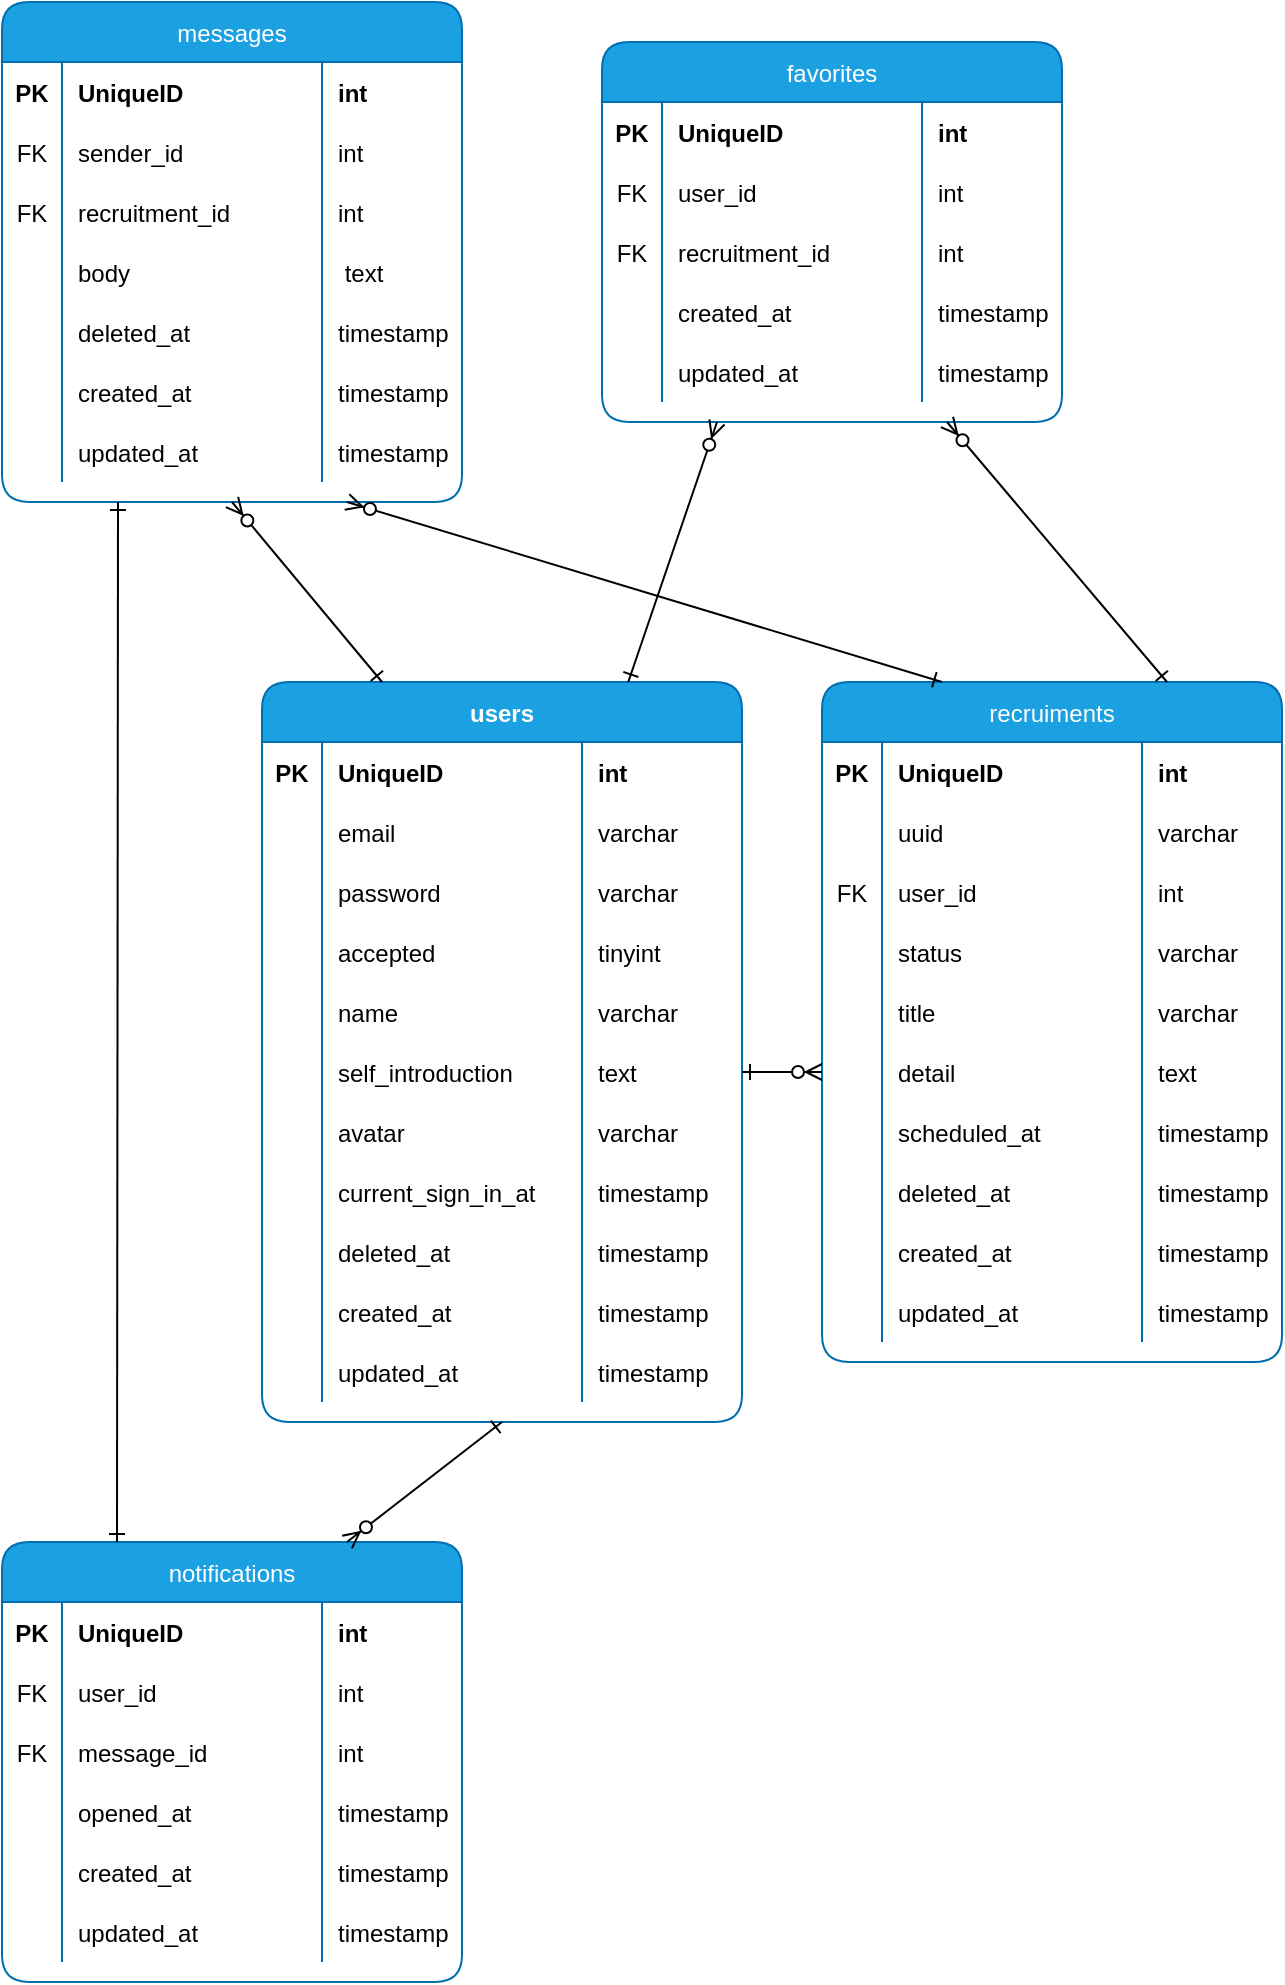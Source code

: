 <mxfile>
    <diagram id="ES_qVvrZRhHW4T7ef91u" name="ページ1">
        <mxGraphModel dx="923" dy="871" grid="1" gridSize="10" guides="1" tooltips="1" connect="1" arrows="1" fold="1" page="1" pageScale="1" pageWidth="827" pageHeight="1169" background="none" math="0" shadow="0">
            <root>
                <mxCell id="0"/>
                <mxCell id="1" parent="0"/>
                <mxCell id="64" value="users" style="shape=table;startSize=30;container=1;collapsible=1;childLayout=tableLayout;fixedRows=1;rowLines=0;fontStyle=1;align=center;resizeLast=1;shadow=0;fillColor=#1ba1e2;strokeColor=#006EAF;fontColor=#ffffff;swimlaneFillColor=none;rounded=1;" parent="1" vertex="1">
                    <mxGeometry x="190" y="370" width="240" height="370" as="geometry"/>
                </mxCell>
                <mxCell id="65" value="" style="shape=partialRectangle;collapsible=0;dropTarget=0;pointerEvents=0;fillColor=none;top=0;left=0;bottom=0;right=0;points=[[0,0.5],[1,0.5]];portConstraint=eastwest;rounded=1;" parent="64" vertex="1">
                    <mxGeometry y="30" width="240" height="30" as="geometry"/>
                </mxCell>
                <mxCell id="66" value="PK" style="shape=partialRectangle;connectable=0;fillColor=none;top=0;left=0;bottom=0;right=0;fontStyle=1;overflow=hidden;rotatable=1;cloneable=1;deletable=1;pointerEvents=1;rounded=1;" parent="65" vertex="1">
                    <mxGeometry width="30" height="30" as="geometry"/>
                </mxCell>
                <mxCell id="67" value="UniqueID" style="shape=partialRectangle;connectable=0;fillColor=none;top=0;left=0;bottom=0;right=0;align=left;spacingLeft=6;fontStyle=1;overflow=hidden;allowArrows=1;rotatable=1;cloneable=1;deletable=1;pointerEvents=1;rounded=1;" parent="65" vertex="1">
                    <mxGeometry x="30" width="130" height="30" as="geometry"/>
                </mxCell>
                <mxCell id="83" value="int" style="shape=partialRectangle;connectable=0;fillColor=none;top=0;left=0;bottom=0;right=0;align=left;spacingLeft=6;fontStyle=1;overflow=hidden;allowArrows=1;rotatable=1;cloneable=1;deletable=1;pointerEvents=1;rounded=1;" vertex="1" parent="65">
                    <mxGeometry x="160" width="80" height="30" as="geometry"/>
                </mxCell>
                <mxCell id="68" value="" style="shape=partialRectangle;collapsible=0;dropTarget=0;pointerEvents=0;fillColor=none;top=0;left=0;bottom=0;right=0;points=[[0,0.5],[1,0.5]];portConstraint=eastwest;rounded=1;" parent="64" vertex="1">
                    <mxGeometry y="60" width="240" height="30" as="geometry"/>
                </mxCell>
                <mxCell id="69" value="" style="shape=partialRectangle;connectable=0;fillColor=none;top=0;left=0;bottom=0;right=0;editable=1;overflow=hidden;rounded=1;" parent="68" vertex="1">
                    <mxGeometry width="30" height="30" as="geometry"/>
                </mxCell>
                <mxCell id="70" value="email" style="shape=partialRectangle;connectable=0;fillColor=none;top=0;left=0;bottom=0;right=0;align=left;spacingLeft=6;overflow=hidden;rounded=1;" parent="68" vertex="1">
                    <mxGeometry x="30" width="130" height="30" as="geometry"/>
                </mxCell>
                <mxCell id="84" value="varchar" style="shape=partialRectangle;connectable=0;fillColor=none;top=0;left=0;bottom=0;right=0;align=left;spacingLeft=6;overflow=hidden;rounded=1;" vertex="1" parent="68">
                    <mxGeometry x="160" width="80" height="30" as="geometry"/>
                </mxCell>
                <mxCell id="80" value="" style="shape=partialRectangle;collapsible=0;dropTarget=0;pointerEvents=0;fillColor=none;top=0;left=0;bottom=0;right=0;points=[[0,0.5],[1,0.5]];portConstraint=eastwest;rounded=1;" parent="64" vertex="1">
                    <mxGeometry y="90" width="240" height="30" as="geometry"/>
                </mxCell>
                <mxCell id="81" value="" style="shape=partialRectangle;connectable=0;fillColor=none;top=0;left=0;bottom=0;right=0;editable=1;overflow=hidden;rounded=1;" parent="80" vertex="1">
                    <mxGeometry width="30" height="30" as="geometry"/>
                </mxCell>
                <mxCell id="82" value="password" style="shape=partialRectangle;connectable=0;fillColor=none;top=0;left=0;bottom=0;right=0;align=left;spacingLeft=6;overflow=hidden;rounded=1;" parent="80" vertex="1">
                    <mxGeometry x="30" width="130" height="30" as="geometry"/>
                </mxCell>
                <mxCell id="85" value="varchar" style="shape=partialRectangle;connectable=0;fillColor=none;top=0;left=0;bottom=0;right=0;align=left;spacingLeft=6;overflow=hidden;rounded=1;" vertex="1" parent="80">
                    <mxGeometry x="160" width="80" height="30" as="geometry"/>
                </mxCell>
                <mxCell id="109" style="shape=partialRectangle;collapsible=0;dropTarget=0;pointerEvents=0;fillColor=none;top=0;left=0;bottom=0;right=0;points=[[0,0.5],[1,0.5]];portConstraint=eastwest;rounded=1;" vertex="1" parent="64">
                    <mxGeometry y="120" width="240" height="30" as="geometry"/>
                </mxCell>
                <mxCell id="110" style="shape=partialRectangle;connectable=0;fillColor=none;top=0;left=0;bottom=0;right=0;editable=1;overflow=hidden;rounded=1;" vertex="1" parent="109">
                    <mxGeometry width="30" height="30" as="geometry"/>
                </mxCell>
                <mxCell id="111" value="accepted" style="shape=partialRectangle;connectable=0;fillColor=none;top=0;left=0;bottom=0;right=0;align=left;spacingLeft=6;overflow=hidden;rounded=1;" vertex="1" parent="109">
                    <mxGeometry x="30" width="130" height="30" as="geometry"/>
                </mxCell>
                <mxCell id="112" value="tinyint" style="shape=partialRectangle;connectable=0;fillColor=none;top=0;left=0;bottom=0;right=0;align=left;spacingLeft=6;overflow=hidden;rounded=1;" vertex="1" parent="109">
                    <mxGeometry x="160" width="80" height="30" as="geometry"/>
                </mxCell>
                <mxCell id="71" value="" style="shape=partialRectangle;collapsible=0;dropTarget=0;pointerEvents=0;fillColor=none;top=0;left=0;bottom=0;right=0;points=[[0,0.5],[1,0.5]];portConstraint=eastwest;rounded=1;" parent="64" vertex="1">
                    <mxGeometry y="150" width="240" height="30" as="geometry"/>
                </mxCell>
                <mxCell id="72" value="" style="shape=partialRectangle;connectable=0;fillColor=none;top=0;left=0;bottom=0;right=0;editable=1;overflow=hidden;rounded=1;" parent="71" vertex="1">
                    <mxGeometry width="30" height="30" as="geometry"/>
                </mxCell>
                <mxCell id="73" value="name" style="shape=partialRectangle;connectable=0;fillColor=none;top=0;left=0;bottom=0;right=0;align=left;spacingLeft=6;overflow=hidden;rounded=1;" parent="71" vertex="1">
                    <mxGeometry x="30" width="130" height="30" as="geometry"/>
                </mxCell>
                <mxCell id="86" value="varchar" style="shape=partialRectangle;connectable=0;fillColor=none;top=0;left=0;bottom=0;right=0;align=left;spacingLeft=6;overflow=hidden;rounded=1;" vertex="1" parent="71">
                    <mxGeometry x="160" width="80" height="30" as="geometry"/>
                </mxCell>
                <mxCell id="74" value="" style="shape=partialRectangle;collapsible=0;dropTarget=0;pointerEvents=0;fillColor=none;top=0;left=0;bottom=0;right=0;points=[[0,0.5],[1,0.5]];portConstraint=eastwest;rounded=1;" parent="64" vertex="1">
                    <mxGeometry y="180" width="240" height="30" as="geometry"/>
                </mxCell>
                <mxCell id="75" value="" style="shape=partialRectangle;connectable=0;fillColor=none;top=0;left=0;bottom=0;right=0;editable=1;overflow=hidden;rounded=1;" parent="74" vertex="1">
                    <mxGeometry width="30" height="30" as="geometry"/>
                </mxCell>
                <mxCell id="76" value="self_introduction" style="shape=partialRectangle;connectable=0;fillColor=none;top=0;left=0;bottom=0;right=0;align=left;spacingLeft=6;overflow=hidden;rounded=1;" parent="74" vertex="1">
                    <mxGeometry x="30" width="130" height="30" as="geometry"/>
                </mxCell>
                <mxCell id="87" value="text" style="shape=partialRectangle;connectable=0;fillColor=none;top=0;left=0;bottom=0;right=0;align=left;spacingLeft=6;overflow=hidden;rounded=1;" vertex="1" parent="74">
                    <mxGeometry x="160" width="80" height="30" as="geometry"/>
                </mxCell>
                <mxCell id="113" style="shape=partialRectangle;collapsible=0;dropTarget=0;pointerEvents=0;fillColor=none;top=0;left=0;bottom=0;right=0;points=[[0,0.5],[1,0.5]];portConstraint=eastwest;rounded=1;" vertex="1" parent="64">
                    <mxGeometry y="210" width="240" height="30" as="geometry"/>
                </mxCell>
                <mxCell id="114" style="shape=partialRectangle;connectable=0;fillColor=none;top=0;left=0;bottom=0;right=0;editable=1;overflow=hidden;rounded=1;" vertex="1" parent="113">
                    <mxGeometry width="30" height="30" as="geometry"/>
                </mxCell>
                <mxCell id="115" value="avatar" style="shape=partialRectangle;connectable=0;fillColor=none;top=0;left=0;bottom=0;right=0;align=left;spacingLeft=6;overflow=hidden;rounded=1;" vertex="1" parent="113">
                    <mxGeometry x="30" width="130" height="30" as="geometry"/>
                </mxCell>
                <mxCell id="116" value="varchar" style="shape=partialRectangle;connectable=0;fillColor=none;top=0;left=0;bottom=0;right=0;align=left;spacingLeft=6;overflow=hidden;rounded=1;" vertex="1" parent="113">
                    <mxGeometry x="160" width="80" height="30" as="geometry"/>
                </mxCell>
                <mxCell id="129" style="shape=partialRectangle;collapsible=0;dropTarget=0;pointerEvents=0;fillColor=none;top=0;left=0;bottom=0;right=0;points=[[0,0.5],[1,0.5]];portConstraint=eastwest;rounded=1;" vertex="1" parent="64">
                    <mxGeometry y="240" width="240" height="30" as="geometry"/>
                </mxCell>
                <mxCell id="130" style="shape=partialRectangle;connectable=0;fillColor=none;top=0;left=0;bottom=0;right=0;editable=1;overflow=hidden;rounded=1;" vertex="1" parent="129">
                    <mxGeometry width="30" height="30" as="geometry"/>
                </mxCell>
                <mxCell id="131" value="current_sign_in_at" style="shape=partialRectangle;connectable=0;fillColor=none;top=0;left=0;bottom=0;right=0;align=left;spacingLeft=6;overflow=hidden;rounded=1;" vertex="1" parent="129">
                    <mxGeometry x="30" width="130" height="30" as="geometry"/>
                </mxCell>
                <mxCell id="132" value="timestamp" style="shape=partialRectangle;connectable=0;fillColor=none;top=0;left=0;bottom=0;right=0;align=left;spacingLeft=6;overflow=hidden;rounded=1;" vertex="1" parent="129">
                    <mxGeometry x="160" width="80" height="30" as="geometry"/>
                </mxCell>
                <mxCell id="117" style="shape=partialRectangle;collapsible=0;dropTarget=0;pointerEvents=0;fillColor=none;top=0;left=0;bottom=0;right=0;points=[[0,0.5],[1,0.5]];portConstraint=eastwest;rounded=1;" vertex="1" parent="64">
                    <mxGeometry y="270" width="240" height="30" as="geometry"/>
                </mxCell>
                <mxCell id="118" style="shape=partialRectangle;connectable=0;fillColor=none;top=0;left=0;bottom=0;right=0;editable=1;overflow=hidden;rounded=1;" vertex="1" parent="117">
                    <mxGeometry width="30" height="30" as="geometry"/>
                </mxCell>
                <mxCell id="119" value="deleted_at" style="shape=partialRectangle;connectable=0;fillColor=none;top=0;left=0;bottom=0;right=0;align=left;spacingLeft=6;overflow=hidden;rounded=1;" vertex="1" parent="117">
                    <mxGeometry x="30" width="130" height="30" as="geometry"/>
                </mxCell>
                <mxCell id="120" value="timestamp " style="shape=partialRectangle;connectable=0;fillColor=none;top=0;left=0;bottom=0;right=0;align=left;spacingLeft=6;overflow=hidden;rounded=1;" vertex="1" parent="117">
                    <mxGeometry x="160" width="80" height="30" as="geometry"/>
                </mxCell>
                <mxCell id="121" style="shape=partialRectangle;collapsible=0;dropTarget=0;pointerEvents=0;fillColor=none;top=0;left=0;bottom=0;right=0;points=[[0,0.5],[1,0.5]];portConstraint=eastwest;rounded=1;" vertex="1" parent="64">
                    <mxGeometry y="300" width="240" height="30" as="geometry"/>
                </mxCell>
                <mxCell id="122" style="shape=partialRectangle;connectable=0;fillColor=none;top=0;left=0;bottom=0;right=0;editable=1;overflow=hidden;rounded=1;" vertex="1" parent="121">
                    <mxGeometry width="30" height="30" as="geometry"/>
                </mxCell>
                <mxCell id="123" value="created_at" style="shape=partialRectangle;connectable=0;fillColor=none;top=0;left=0;bottom=0;right=0;align=left;spacingLeft=6;overflow=hidden;rounded=1;" vertex="1" parent="121">
                    <mxGeometry x="30" width="130" height="30" as="geometry"/>
                </mxCell>
                <mxCell id="124" value="timestamp" style="shape=partialRectangle;connectable=0;fillColor=none;top=0;left=0;bottom=0;right=0;align=left;spacingLeft=6;overflow=hidden;rounded=1;" vertex="1" parent="121">
                    <mxGeometry x="160" width="80" height="30" as="geometry"/>
                </mxCell>
                <mxCell id="125" style="shape=partialRectangle;collapsible=0;dropTarget=0;pointerEvents=0;fillColor=none;top=0;left=0;bottom=0;right=0;points=[[0,0.5],[1,0.5]];portConstraint=eastwest;rounded=1;" vertex="1" parent="64">
                    <mxGeometry y="330" width="240" height="30" as="geometry"/>
                </mxCell>
                <mxCell id="126" style="shape=partialRectangle;connectable=0;fillColor=none;top=0;left=0;bottom=0;right=0;editable=1;overflow=hidden;rounded=1;" vertex="1" parent="125">
                    <mxGeometry width="30" height="30" as="geometry"/>
                </mxCell>
                <mxCell id="127" value="updated_at" style="shape=partialRectangle;connectable=0;fillColor=none;top=0;left=0;bottom=0;right=0;align=left;spacingLeft=6;overflow=hidden;rounded=1;" vertex="1" parent="125">
                    <mxGeometry x="30" width="130" height="30" as="geometry"/>
                </mxCell>
                <mxCell id="128" value="timestamp" style="shape=partialRectangle;connectable=0;fillColor=none;top=0;left=0;bottom=0;right=0;align=left;spacingLeft=6;overflow=hidden;rounded=1;" vertex="1" parent="125">
                    <mxGeometry x="160" width="80" height="30" as="geometry"/>
                </mxCell>
                <mxCell id="88" value="recruiments" style="shape=table;startSize=30;container=1;collapsible=1;childLayout=tableLayout;fixedRows=1;rowLines=0;fontStyle=0;align=center;resizeLast=1;shadow=0;fillColor=#1ba1e2;strokeColor=#006EAF;fontColor=#ffffff;swimlaneFillColor=none;rounded=1;" vertex="1" parent="1">
                    <mxGeometry x="470" y="370" width="230" height="340" as="geometry"/>
                </mxCell>
                <mxCell id="89" value="" style="shape=partialRectangle;collapsible=0;dropTarget=0;pointerEvents=0;fillColor=none;top=0;left=0;bottom=0;right=0;points=[[0,0.5],[1,0.5]];portConstraint=eastwest;rounded=1;" vertex="1" parent="88">
                    <mxGeometry y="30" width="230" height="30" as="geometry"/>
                </mxCell>
                <mxCell id="90" value="PK" style="shape=partialRectangle;connectable=0;fillColor=none;top=0;left=0;bottom=0;right=0;fontStyle=1;overflow=hidden;rotatable=1;cloneable=1;deletable=1;pointerEvents=1;rounded=1;" vertex="1" parent="89">
                    <mxGeometry width="30" height="30" as="geometry"/>
                </mxCell>
                <mxCell id="91" value="UniqueID" style="shape=partialRectangle;connectable=0;fillColor=none;top=0;left=0;bottom=0;right=0;align=left;spacingLeft=6;fontStyle=1;overflow=hidden;allowArrows=1;rotatable=1;cloneable=1;deletable=1;pointerEvents=1;rounded=1;" vertex="1" parent="89">
                    <mxGeometry x="30" width="130" height="30" as="geometry"/>
                </mxCell>
                <mxCell id="92" value="int" style="shape=partialRectangle;connectable=0;fillColor=none;top=0;left=0;bottom=0;right=0;align=left;spacingLeft=6;fontStyle=1;overflow=hidden;allowArrows=1;rotatable=1;cloneable=1;deletable=1;pointerEvents=1;rounded=1;" vertex="1" parent="89">
                    <mxGeometry x="160" width="70" height="30" as="geometry"/>
                </mxCell>
                <mxCell id="133" style="shape=partialRectangle;collapsible=0;dropTarget=0;pointerEvents=0;fillColor=none;top=0;left=0;bottom=0;right=0;points=[[0,0.5],[1,0.5]];portConstraint=eastwest;rounded=1;" vertex="1" parent="88">
                    <mxGeometry y="60" width="230" height="30" as="geometry"/>
                </mxCell>
                <mxCell id="134" style="shape=partialRectangle;connectable=0;fillColor=none;top=0;left=0;bottom=0;right=0;editable=1;overflow=hidden;rounded=1;" vertex="1" parent="133">
                    <mxGeometry width="30" height="30" as="geometry"/>
                </mxCell>
                <mxCell id="135" value="uuid" style="shape=partialRectangle;connectable=0;fillColor=none;top=0;left=0;bottom=0;right=0;align=left;spacingLeft=6;overflow=hidden;rounded=1;" vertex="1" parent="133">
                    <mxGeometry x="30" width="130" height="30" as="geometry"/>
                </mxCell>
                <mxCell id="136" value="varchar" style="shape=partialRectangle;connectable=0;fillColor=none;top=0;left=0;bottom=0;right=0;align=left;spacingLeft=6;overflow=hidden;rounded=1;" vertex="1" parent="133">
                    <mxGeometry x="160" width="70" height="30" as="geometry"/>
                </mxCell>
                <mxCell id="145" style="shape=partialRectangle;collapsible=0;dropTarget=0;pointerEvents=0;fillColor=none;top=0;left=0;bottom=0;right=0;points=[[0,0.5],[1,0.5]];portConstraint=eastwest;rounded=1;" vertex="1" parent="88">
                    <mxGeometry y="90" width="230" height="30" as="geometry"/>
                </mxCell>
                <mxCell id="146" value="FK" style="shape=partialRectangle;connectable=0;fillColor=none;top=0;left=0;bottom=0;right=0;editable=1;overflow=hidden;rounded=1;" vertex="1" parent="145">
                    <mxGeometry width="30" height="30" as="geometry"/>
                </mxCell>
                <mxCell id="147" value="user_id" style="shape=partialRectangle;connectable=0;fillColor=none;top=0;left=0;bottom=0;right=0;align=left;spacingLeft=6;overflow=hidden;rounded=1;" vertex="1" parent="145">
                    <mxGeometry x="30" width="130" height="30" as="geometry"/>
                </mxCell>
                <mxCell id="148" value="int" style="shape=partialRectangle;connectable=0;fillColor=none;top=0;left=0;bottom=0;right=0;align=left;spacingLeft=6;overflow=hidden;rounded=1;" vertex="1" parent="145">
                    <mxGeometry x="160" width="70" height="30" as="geometry"/>
                </mxCell>
                <mxCell id="150" style="shape=partialRectangle;collapsible=0;dropTarget=0;pointerEvents=0;fillColor=none;top=0;left=0;bottom=0;right=0;points=[[0,0.5],[1,0.5]];portConstraint=eastwest;rounded=1;" vertex="1" parent="88">
                    <mxGeometry y="120" width="230" height="30" as="geometry"/>
                </mxCell>
                <mxCell id="151" style="shape=partialRectangle;connectable=0;fillColor=none;top=0;left=0;bottom=0;right=0;editable=1;overflow=hidden;rounded=1;" vertex="1" parent="150">
                    <mxGeometry width="30" height="30" as="geometry"/>
                </mxCell>
                <mxCell id="152" value="status" style="shape=partialRectangle;connectable=0;fillColor=none;top=0;left=0;bottom=0;right=0;align=left;spacingLeft=6;overflow=hidden;rounded=1;" vertex="1" parent="150">
                    <mxGeometry x="30" width="130" height="30" as="geometry"/>
                </mxCell>
                <mxCell id="153" value="varchar" style="shape=partialRectangle;connectable=0;fillColor=none;top=0;left=0;bottom=0;right=0;align=left;spacingLeft=6;overflow=hidden;rounded=1;" vertex="1" parent="150">
                    <mxGeometry x="160" width="70" height="30" as="geometry"/>
                </mxCell>
                <mxCell id="137" style="shape=partialRectangle;collapsible=0;dropTarget=0;pointerEvents=0;fillColor=none;top=0;left=0;bottom=0;right=0;points=[[0,0.5],[1,0.5]];portConstraint=eastwest;rounded=1;" vertex="1" parent="88">
                    <mxGeometry y="150" width="230" height="30" as="geometry"/>
                </mxCell>
                <mxCell id="138" style="shape=partialRectangle;connectable=0;fillColor=none;top=0;left=0;bottom=0;right=0;editable=1;overflow=hidden;rounded=1;" vertex="1" parent="137">
                    <mxGeometry width="30" height="30" as="geometry"/>
                </mxCell>
                <mxCell id="139" value="title" style="shape=partialRectangle;connectable=0;fillColor=none;top=0;left=0;bottom=0;right=0;align=left;spacingLeft=6;overflow=hidden;rounded=1;" vertex="1" parent="137">
                    <mxGeometry x="30" width="130" height="30" as="geometry"/>
                </mxCell>
                <mxCell id="140" value="varchar" style="shape=partialRectangle;connectable=0;fillColor=none;top=0;left=0;bottom=0;right=0;align=left;spacingLeft=6;overflow=hidden;rounded=1;" vertex="1" parent="137">
                    <mxGeometry x="160" width="70" height="30" as="geometry"/>
                </mxCell>
                <mxCell id="93" value="" style="shape=partialRectangle;collapsible=0;dropTarget=0;pointerEvents=0;fillColor=none;top=0;left=0;bottom=0;right=0;points=[[0,0.5],[1,0.5]];portConstraint=eastwest;rounded=1;" vertex="1" parent="88">
                    <mxGeometry y="180" width="230" height="30" as="geometry"/>
                </mxCell>
                <mxCell id="94" value="" style="shape=partialRectangle;connectable=0;fillColor=none;top=0;left=0;bottom=0;right=0;editable=1;overflow=hidden;rounded=1;" vertex="1" parent="93">
                    <mxGeometry width="30" height="30" as="geometry"/>
                </mxCell>
                <mxCell id="95" value="detail" style="shape=partialRectangle;connectable=0;fillColor=none;top=0;left=0;bottom=0;right=0;align=left;spacingLeft=6;overflow=hidden;rounded=1;" vertex="1" parent="93">
                    <mxGeometry x="30" width="130" height="30" as="geometry"/>
                </mxCell>
                <mxCell id="96" value="text" style="shape=partialRectangle;connectable=0;fillColor=none;top=0;left=0;bottom=0;right=0;align=left;spacingLeft=6;overflow=hidden;rounded=1;" vertex="1" parent="93">
                    <mxGeometry x="160" width="70" height="30" as="geometry"/>
                </mxCell>
                <mxCell id="141" style="shape=partialRectangle;collapsible=0;dropTarget=0;pointerEvents=0;fillColor=none;top=0;left=0;bottom=0;right=0;points=[[0,0.5],[1,0.5]];portConstraint=eastwest;rounded=1;fontStyle=0" vertex="1" parent="88">
                    <mxGeometry y="210" width="230" height="30" as="geometry"/>
                </mxCell>
                <mxCell id="142" style="shape=partialRectangle;connectable=0;fillColor=none;top=0;left=0;bottom=0;right=0;fontStyle=0;overflow=hidden;rotatable=1;cloneable=1;deletable=1;pointerEvents=1;rounded=1;" vertex="1" parent="141">
                    <mxGeometry width="30" height="30" as="geometry"/>
                </mxCell>
                <mxCell id="143" value="scheduled_at" style="shape=partialRectangle;connectable=0;fillColor=none;top=0;left=0;bottom=0;right=0;align=left;spacingLeft=6;fontStyle=0;overflow=hidden;allowArrows=1;rotatable=1;cloneable=1;deletable=1;pointerEvents=1;rounded=1;" vertex="1" parent="141">
                    <mxGeometry x="30" width="130" height="30" as="geometry"/>
                </mxCell>
                <mxCell id="144" value="timestamp" style="shape=partialRectangle;connectable=0;fillColor=none;top=0;left=0;bottom=0;right=0;align=left;spacingLeft=6;fontStyle=0;overflow=hidden;allowArrows=1;rotatable=1;cloneable=1;deletable=1;pointerEvents=1;rounded=1;" vertex="1" parent="141">
                    <mxGeometry x="160" width="70" height="30" as="geometry"/>
                </mxCell>
                <mxCell id="97" value="" style="shape=partialRectangle;collapsible=0;dropTarget=0;pointerEvents=0;fillColor=none;top=0;left=0;bottom=0;right=0;points=[[0,0.5],[1,0.5]];portConstraint=eastwest;rounded=1;" vertex="1" parent="88">
                    <mxGeometry y="240" width="230" height="30" as="geometry"/>
                </mxCell>
                <mxCell id="98" value="" style="shape=partialRectangle;connectable=0;fillColor=none;top=0;left=0;bottom=0;right=0;editable=1;overflow=hidden;rounded=1;" vertex="1" parent="97">
                    <mxGeometry width="30" height="30" as="geometry"/>
                </mxCell>
                <mxCell id="99" value="deleted_at" style="shape=partialRectangle;connectable=0;fillColor=none;top=0;left=0;bottom=0;right=0;align=left;spacingLeft=6;overflow=hidden;rounded=1;" vertex="1" parent="97">
                    <mxGeometry x="30" width="130" height="30" as="geometry"/>
                </mxCell>
                <mxCell id="100" value="timestamp" style="shape=partialRectangle;connectable=0;fillColor=none;top=0;left=0;bottom=0;right=0;align=left;spacingLeft=6;overflow=hidden;rounded=1;" vertex="1" parent="97">
                    <mxGeometry x="160" width="70" height="30" as="geometry"/>
                </mxCell>
                <mxCell id="101" value="" style="shape=partialRectangle;collapsible=0;dropTarget=0;pointerEvents=0;fillColor=none;top=0;left=0;bottom=0;right=0;points=[[0,0.5],[1,0.5]];portConstraint=eastwest;rounded=1;" vertex="1" parent="88">
                    <mxGeometry y="270" width="230" height="30" as="geometry"/>
                </mxCell>
                <mxCell id="102" value="" style="shape=partialRectangle;connectable=0;fillColor=none;top=0;left=0;bottom=0;right=0;editable=1;overflow=hidden;rounded=1;" vertex="1" parent="101">
                    <mxGeometry width="30" height="30" as="geometry"/>
                </mxCell>
                <mxCell id="103" value="created_at" style="shape=partialRectangle;connectable=0;fillColor=none;top=0;left=0;bottom=0;right=0;align=left;spacingLeft=6;overflow=hidden;rounded=1;" vertex="1" parent="101">
                    <mxGeometry x="30" width="130" height="30" as="geometry"/>
                </mxCell>
                <mxCell id="104" value="timestamp" style="shape=partialRectangle;connectable=0;fillColor=none;top=0;left=0;bottom=0;right=0;align=left;spacingLeft=6;overflow=hidden;rounded=1;" vertex="1" parent="101">
                    <mxGeometry x="160" width="70" height="30" as="geometry"/>
                </mxCell>
                <mxCell id="105" value="" style="shape=partialRectangle;collapsible=0;dropTarget=0;pointerEvents=0;fillColor=none;top=0;left=0;bottom=0;right=0;points=[[0,0.5],[1,0.5]];portConstraint=eastwest;rounded=1;" vertex="1" parent="88">
                    <mxGeometry y="300" width="230" height="30" as="geometry"/>
                </mxCell>
                <mxCell id="106" value="" style="shape=partialRectangle;connectable=0;fillColor=none;top=0;left=0;bottom=0;right=0;editable=1;overflow=hidden;rounded=1;" vertex="1" parent="105">
                    <mxGeometry width="30" height="30" as="geometry"/>
                </mxCell>
                <mxCell id="107" value="updated_at" style="shape=partialRectangle;connectable=0;fillColor=none;top=0;left=0;bottom=0;right=0;align=left;spacingLeft=6;overflow=hidden;rounded=1;" vertex="1" parent="105">
                    <mxGeometry x="30" width="130" height="30" as="geometry"/>
                </mxCell>
                <mxCell id="108" value="timestamp" style="shape=partialRectangle;connectable=0;fillColor=none;top=0;left=0;bottom=0;right=0;align=left;spacingLeft=6;overflow=hidden;rounded=1;" vertex="1" parent="105">
                    <mxGeometry x="160" width="70" height="30" as="geometry"/>
                </mxCell>
                <mxCell id="149" value="" style="edgeStyle=none;html=1;endArrow=ERzeroToMany;endFill=1;exitX=1;exitY=0.5;exitDx=0;exitDy=0;startArrow=ERone;startFill=0;entryX=0;entryY=0.5;entryDx=0;entryDy=0;" edge="1" parent="1" source="74" target="93">
                    <mxGeometry relative="1" as="geometry">
                        <mxPoint x="550" y="235" as="sourcePoint"/>
                        <mxPoint x="310" y="280" as="targetPoint"/>
                    </mxGeometry>
                </mxCell>
                <mxCell id="154" value="favorites" style="shape=table;startSize=30;container=1;collapsible=1;childLayout=tableLayout;fixedRows=1;rowLines=0;fontStyle=0;align=center;resizeLast=1;shadow=0;fillColor=#1ba1e2;strokeColor=#006EAF;fontColor=#ffffff;swimlaneFillColor=none;rounded=1;" vertex="1" parent="1">
                    <mxGeometry x="360" y="50" width="230" height="190" as="geometry"/>
                </mxCell>
                <mxCell id="155" value="" style="shape=partialRectangle;collapsible=0;dropTarget=0;pointerEvents=0;fillColor=none;top=0;left=0;bottom=0;right=0;points=[[0,0.5],[1,0.5]];portConstraint=eastwest;rounded=1;" vertex="1" parent="154">
                    <mxGeometry y="30" width="230" height="30" as="geometry"/>
                </mxCell>
                <mxCell id="156" value="PK" style="shape=partialRectangle;connectable=0;fillColor=none;top=0;left=0;bottom=0;right=0;fontStyle=1;overflow=hidden;rotatable=1;cloneable=1;deletable=1;pointerEvents=1;rounded=1;" vertex="1" parent="155">
                    <mxGeometry width="30" height="30" as="geometry"/>
                </mxCell>
                <mxCell id="157" value="UniqueID" style="shape=partialRectangle;connectable=0;fillColor=none;top=0;left=0;bottom=0;right=0;align=left;spacingLeft=6;fontStyle=1;overflow=hidden;allowArrows=1;rotatable=1;cloneable=1;deletable=1;pointerEvents=1;rounded=1;" vertex="1" parent="155">
                    <mxGeometry x="30" width="130" height="30" as="geometry"/>
                </mxCell>
                <mxCell id="158" value="int" style="shape=partialRectangle;connectable=0;fillColor=none;top=0;left=0;bottom=0;right=0;align=left;spacingLeft=6;fontStyle=1;overflow=hidden;allowArrows=1;rotatable=1;cloneable=1;deletable=1;pointerEvents=1;rounded=1;" vertex="1" parent="155">
                    <mxGeometry x="160" width="70" height="30" as="geometry"/>
                </mxCell>
                <mxCell id="163" style="shape=partialRectangle;collapsible=0;dropTarget=0;pointerEvents=0;fillColor=none;top=0;left=0;bottom=0;right=0;points=[[0,0.5],[1,0.5]];portConstraint=eastwest;rounded=1;" vertex="1" parent="154">
                    <mxGeometry y="60" width="230" height="30" as="geometry"/>
                </mxCell>
                <mxCell id="164" value="FK" style="shape=partialRectangle;connectable=0;fillColor=none;top=0;left=0;bottom=0;right=0;editable=1;overflow=hidden;rounded=1;" vertex="1" parent="163">
                    <mxGeometry width="30" height="30" as="geometry"/>
                </mxCell>
                <mxCell id="165" value="user_id" style="shape=partialRectangle;connectable=0;fillColor=none;top=0;left=0;bottom=0;right=0;align=left;spacingLeft=6;overflow=hidden;rounded=1;" vertex="1" parent="163">
                    <mxGeometry x="30" width="130" height="30" as="geometry"/>
                </mxCell>
                <mxCell id="166" value="int" style="shape=partialRectangle;connectable=0;fillColor=none;top=0;left=0;bottom=0;right=0;align=left;spacingLeft=6;overflow=hidden;rounded=1;" vertex="1" parent="163">
                    <mxGeometry x="160" width="70" height="30" as="geometry"/>
                </mxCell>
                <mxCell id="167" style="shape=partialRectangle;collapsible=0;dropTarget=0;pointerEvents=0;fillColor=none;top=0;left=0;bottom=0;right=0;points=[[0,0.5],[1,0.5]];portConstraint=eastwest;rounded=1;" vertex="1" parent="154">
                    <mxGeometry y="90" width="230" height="30" as="geometry"/>
                </mxCell>
                <mxCell id="168" value="FK" style="shape=partialRectangle;connectable=0;fillColor=none;top=0;left=0;bottom=0;right=0;editable=1;overflow=hidden;rounded=1;" vertex="1" parent="167">
                    <mxGeometry width="30" height="30" as="geometry"/>
                </mxCell>
                <mxCell id="169" value="recruitment_id" style="shape=partialRectangle;connectable=0;fillColor=none;top=0;left=0;bottom=0;right=0;align=left;spacingLeft=6;overflow=hidden;rounded=1;" vertex="1" parent="167">
                    <mxGeometry x="30" width="130" height="30" as="geometry"/>
                </mxCell>
                <mxCell id="170" value="int" style="shape=partialRectangle;connectable=0;fillColor=none;top=0;left=0;bottom=0;right=0;align=left;spacingLeft=6;overflow=hidden;rounded=1;" vertex="1" parent="167">
                    <mxGeometry x="160" width="70" height="30" as="geometry"/>
                </mxCell>
                <mxCell id="187" value="" style="shape=partialRectangle;collapsible=0;dropTarget=0;pointerEvents=0;fillColor=none;top=0;left=0;bottom=0;right=0;points=[[0,0.5],[1,0.5]];portConstraint=eastwest;rounded=1;" vertex="1" parent="154">
                    <mxGeometry y="120" width="230" height="30" as="geometry"/>
                </mxCell>
                <mxCell id="188" value="" style="shape=partialRectangle;connectable=0;fillColor=none;top=0;left=0;bottom=0;right=0;editable=1;overflow=hidden;rounded=1;" vertex="1" parent="187">
                    <mxGeometry width="30" height="30" as="geometry"/>
                </mxCell>
                <mxCell id="189" value="created_at" style="shape=partialRectangle;connectable=0;fillColor=none;top=0;left=0;bottom=0;right=0;align=left;spacingLeft=6;overflow=hidden;rounded=1;" vertex="1" parent="187">
                    <mxGeometry x="30" width="130" height="30" as="geometry"/>
                </mxCell>
                <mxCell id="190" value="timestamp" style="shape=partialRectangle;connectable=0;fillColor=none;top=0;left=0;bottom=0;right=0;align=left;spacingLeft=6;overflow=hidden;rounded=1;" vertex="1" parent="187">
                    <mxGeometry x="160" width="70" height="30" as="geometry"/>
                </mxCell>
                <mxCell id="191" value="" style="shape=partialRectangle;collapsible=0;dropTarget=0;pointerEvents=0;fillColor=none;top=0;left=0;bottom=0;right=0;points=[[0,0.5],[1,0.5]];portConstraint=eastwest;rounded=1;" vertex="1" parent="154">
                    <mxGeometry y="150" width="230" height="30" as="geometry"/>
                </mxCell>
                <mxCell id="192" value="" style="shape=partialRectangle;connectable=0;fillColor=none;top=0;left=0;bottom=0;right=0;editable=1;overflow=hidden;rounded=1;" vertex="1" parent="191">
                    <mxGeometry width="30" height="30" as="geometry"/>
                </mxCell>
                <mxCell id="193" value="updated_at" style="shape=partialRectangle;connectable=0;fillColor=none;top=0;left=0;bottom=0;right=0;align=left;spacingLeft=6;overflow=hidden;rounded=1;" vertex="1" parent="191">
                    <mxGeometry x="30" width="130" height="30" as="geometry"/>
                </mxCell>
                <mxCell id="194" value="timestamp" style="shape=partialRectangle;connectable=0;fillColor=none;top=0;left=0;bottom=0;right=0;align=left;spacingLeft=6;overflow=hidden;rounded=1;" vertex="1" parent="191">
                    <mxGeometry x="160" width="70" height="30" as="geometry"/>
                </mxCell>
                <mxCell id="mpLPe3GlRcH--eSa5sKG-195" style="edgeStyle=none;html=1;exitX=0.75;exitY=0;exitDx=0;exitDy=0;startArrow=ERone;startFill=0;endArrow=ERzeroToMany;endFill=1;entryX=0.75;entryY=1;entryDx=0;entryDy=0;" edge="1" parent="1" source="88" target="154">
                    <mxGeometry relative="1" as="geometry">
                        <mxPoint x="630" y="145" as="targetPoint"/>
                    </mxGeometry>
                </mxCell>
                <mxCell id="mpLPe3GlRcH--eSa5sKG-196" style="edgeStyle=none;html=1;entryX=0.25;entryY=1;entryDx=0;entryDy=0;startArrow=ERone;startFill=0;endArrow=ERzeroToMany;endFill=1;" edge="1" parent="1" source="64" target="154">
                    <mxGeometry relative="1" as="geometry"/>
                </mxCell>
                <mxCell id="mpLPe3GlRcH--eSa5sKG-197" value="messages" style="shape=table;startSize=30;container=1;collapsible=1;childLayout=tableLayout;fixedRows=1;rowLines=0;fontStyle=0;align=center;resizeLast=1;shadow=0;fillColor=#1ba1e2;strokeColor=#006EAF;fontColor=#ffffff;swimlaneFillColor=none;rounded=1;" vertex="1" parent="1">
                    <mxGeometry x="60" y="30" width="230" height="250" as="geometry"/>
                </mxCell>
                <mxCell id="mpLPe3GlRcH--eSa5sKG-198" value="" style="shape=partialRectangle;collapsible=0;dropTarget=0;pointerEvents=0;fillColor=none;top=0;left=0;bottom=0;right=0;points=[[0,0.5],[1,0.5]];portConstraint=eastwest;rounded=1;" vertex="1" parent="mpLPe3GlRcH--eSa5sKG-197">
                    <mxGeometry y="30" width="230" height="30" as="geometry"/>
                </mxCell>
                <mxCell id="mpLPe3GlRcH--eSa5sKG-199" value="PK" style="shape=partialRectangle;connectable=0;fillColor=none;top=0;left=0;bottom=0;right=0;fontStyle=1;overflow=hidden;rotatable=1;cloneable=1;deletable=1;pointerEvents=1;rounded=1;" vertex="1" parent="mpLPe3GlRcH--eSa5sKG-198">
                    <mxGeometry width="30" height="30" as="geometry"/>
                </mxCell>
                <mxCell id="mpLPe3GlRcH--eSa5sKG-200" value="UniqueID" style="shape=partialRectangle;connectable=0;fillColor=none;top=0;left=0;bottom=0;right=0;align=left;spacingLeft=6;fontStyle=1;overflow=hidden;allowArrows=1;rotatable=1;cloneable=1;deletable=1;pointerEvents=1;rounded=1;" vertex="1" parent="mpLPe3GlRcH--eSa5sKG-198">
                    <mxGeometry x="30" width="130" height="30" as="geometry"/>
                </mxCell>
                <mxCell id="mpLPe3GlRcH--eSa5sKG-201" value="int" style="shape=partialRectangle;connectable=0;fillColor=none;top=0;left=0;bottom=0;right=0;align=left;spacingLeft=6;fontStyle=1;overflow=hidden;allowArrows=1;rotatable=1;cloneable=1;deletable=1;pointerEvents=1;rounded=1;" vertex="1" parent="mpLPe3GlRcH--eSa5sKG-198">
                    <mxGeometry x="160" width="70" height="30" as="geometry"/>
                </mxCell>
                <mxCell id="mpLPe3GlRcH--eSa5sKG-202" style="shape=partialRectangle;collapsible=0;dropTarget=0;pointerEvents=0;fillColor=none;top=0;left=0;bottom=0;right=0;points=[[0,0.5],[1,0.5]];portConstraint=eastwest;rounded=1;" vertex="1" parent="mpLPe3GlRcH--eSa5sKG-197">
                    <mxGeometry y="60" width="230" height="30" as="geometry"/>
                </mxCell>
                <mxCell id="mpLPe3GlRcH--eSa5sKG-203" value="FK" style="shape=partialRectangle;connectable=0;fillColor=none;top=0;left=0;bottom=0;right=0;editable=1;overflow=hidden;rounded=1;" vertex="1" parent="mpLPe3GlRcH--eSa5sKG-202">
                    <mxGeometry width="30" height="30" as="geometry"/>
                </mxCell>
                <mxCell id="mpLPe3GlRcH--eSa5sKG-204" value="sender_id" style="shape=partialRectangle;connectable=0;fillColor=none;top=0;left=0;bottom=0;right=0;align=left;spacingLeft=6;overflow=hidden;rounded=1;" vertex="1" parent="mpLPe3GlRcH--eSa5sKG-202">
                    <mxGeometry x="30" width="130" height="30" as="geometry"/>
                </mxCell>
                <mxCell id="mpLPe3GlRcH--eSa5sKG-205" value="int" style="shape=partialRectangle;connectable=0;fillColor=none;top=0;left=0;bottom=0;right=0;align=left;spacingLeft=6;overflow=hidden;rounded=1;" vertex="1" parent="mpLPe3GlRcH--eSa5sKG-202">
                    <mxGeometry x="160" width="70" height="30" as="geometry"/>
                </mxCell>
                <mxCell id="mpLPe3GlRcH--eSa5sKG-206" style="shape=partialRectangle;collapsible=0;dropTarget=0;pointerEvents=0;fillColor=none;top=0;left=0;bottom=0;right=0;points=[[0,0.5],[1,0.5]];portConstraint=eastwest;rounded=1;" vertex="1" parent="mpLPe3GlRcH--eSa5sKG-197">
                    <mxGeometry y="90" width="230" height="30" as="geometry"/>
                </mxCell>
                <mxCell id="mpLPe3GlRcH--eSa5sKG-207" value="FK" style="shape=partialRectangle;connectable=0;fillColor=none;top=0;left=0;bottom=0;right=0;editable=1;overflow=hidden;rounded=1;" vertex="1" parent="mpLPe3GlRcH--eSa5sKG-206">
                    <mxGeometry width="30" height="30" as="geometry"/>
                </mxCell>
                <mxCell id="mpLPe3GlRcH--eSa5sKG-208" value="recruitment_id" style="shape=partialRectangle;connectable=0;fillColor=none;top=0;left=0;bottom=0;right=0;align=left;spacingLeft=6;overflow=hidden;rounded=1;" vertex="1" parent="mpLPe3GlRcH--eSa5sKG-206">
                    <mxGeometry x="30" width="130" height="30" as="geometry"/>
                </mxCell>
                <mxCell id="mpLPe3GlRcH--eSa5sKG-209" value="int" style="shape=partialRectangle;connectable=0;fillColor=none;top=0;left=0;bottom=0;right=0;align=left;spacingLeft=6;overflow=hidden;rounded=1;" vertex="1" parent="mpLPe3GlRcH--eSa5sKG-206">
                    <mxGeometry x="160" width="70" height="30" as="geometry"/>
                </mxCell>
                <mxCell id="mpLPe3GlRcH--eSa5sKG-224" style="shape=partialRectangle;collapsible=0;dropTarget=0;pointerEvents=0;fillColor=none;top=0;left=0;bottom=0;right=0;points=[[0,0.5],[1,0.5]];portConstraint=eastwest;rounded=1;" vertex="1" parent="mpLPe3GlRcH--eSa5sKG-197">
                    <mxGeometry y="120" width="230" height="30" as="geometry"/>
                </mxCell>
                <mxCell id="mpLPe3GlRcH--eSa5sKG-225" style="shape=partialRectangle;connectable=0;fillColor=none;top=0;left=0;bottom=0;right=0;editable=1;overflow=hidden;rounded=1;" vertex="1" parent="mpLPe3GlRcH--eSa5sKG-224">
                    <mxGeometry width="30" height="30" as="geometry"/>
                </mxCell>
                <mxCell id="mpLPe3GlRcH--eSa5sKG-226" value="body " style="shape=partialRectangle;connectable=0;fillColor=none;top=0;left=0;bottom=0;right=0;align=left;spacingLeft=6;overflow=hidden;rounded=1;" vertex="1" parent="mpLPe3GlRcH--eSa5sKG-224">
                    <mxGeometry x="30" width="130" height="30" as="geometry"/>
                </mxCell>
                <mxCell id="mpLPe3GlRcH--eSa5sKG-227" value=" text" style="shape=partialRectangle;connectable=0;fillColor=none;top=0;left=0;bottom=0;right=0;align=left;spacingLeft=6;overflow=hidden;rounded=1;" vertex="1" parent="mpLPe3GlRcH--eSa5sKG-224">
                    <mxGeometry x="160" width="70" height="30" as="geometry"/>
                </mxCell>
                <mxCell id="mpLPe3GlRcH--eSa5sKG-220" style="shape=partialRectangle;collapsible=0;dropTarget=0;pointerEvents=0;fillColor=none;top=0;left=0;bottom=0;right=0;points=[[0,0.5],[1,0.5]];portConstraint=eastwest;rounded=1;" vertex="1" parent="mpLPe3GlRcH--eSa5sKG-197">
                    <mxGeometry y="150" width="230" height="30" as="geometry"/>
                </mxCell>
                <mxCell id="mpLPe3GlRcH--eSa5sKG-221" style="shape=partialRectangle;connectable=0;fillColor=none;top=0;left=0;bottom=0;right=0;editable=1;overflow=hidden;rounded=1;" vertex="1" parent="mpLPe3GlRcH--eSa5sKG-220">
                    <mxGeometry width="30" height="30" as="geometry"/>
                </mxCell>
                <mxCell id="mpLPe3GlRcH--eSa5sKG-222" value="deleted_at" style="shape=partialRectangle;connectable=0;fillColor=none;top=0;left=0;bottom=0;right=0;align=left;spacingLeft=6;overflow=hidden;rounded=1;" vertex="1" parent="mpLPe3GlRcH--eSa5sKG-220">
                    <mxGeometry x="30" width="130" height="30" as="geometry"/>
                </mxCell>
                <mxCell id="mpLPe3GlRcH--eSa5sKG-223" value="timestamp" style="shape=partialRectangle;connectable=0;fillColor=none;top=0;left=0;bottom=0;right=0;align=left;spacingLeft=6;overflow=hidden;rounded=1;" vertex="1" parent="mpLPe3GlRcH--eSa5sKG-220">
                    <mxGeometry x="160" width="70" height="30" as="geometry"/>
                </mxCell>
                <mxCell id="mpLPe3GlRcH--eSa5sKG-210" value="" style="shape=partialRectangle;collapsible=0;dropTarget=0;pointerEvents=0;fillColor=none;top=0;left=0;bottom=0;right=0;points=[[0,0.5],[1,0.5]];portConstraint=eastwest;rounded=1;" vertex="1" parent="mpLPe3GlRcH--eSa5sKG-197">
                    <mxGeometry y="180" width="230" height="30" as="geometry"/>
                </mxCell>
                <mxCell id="mpLPe3GlRcH--eSa5sKG-211" value="" style="shape=partialRectangle;connectable=0;fillColor=none;top=0;left=0;bottom=0;right=0;editable=1;overflow=hidden;rounded=1;" vertex="1" parent="mpLPe3GlRcH--eSa5sKG-210">
                    <mxGeometry width="30" height="30" as="geometry"/>
                </mxCell>
                <mxCell id="mpLPe3GlRcH--eSa5sKG-212" value="created_at" style="shape=partialRectangle;connectable=0;fillColor=none;top=0;left=0;bottom=0;right=0;align=left;spacingLeft=6;overflow=hidden;rounded=1;" vertex="1" parent="mpLPe3GlRcH--eSa5sKG-210">
                    <mxGeometry x="30" width="130" height="30" as="geometry"/>
                </mxCell>
                <mxCell id="mpLPe3GlRcH--eSa5sKG-213" value="timestamp" style="shape=partialRectangle;connectable=0;fillColor=none;top=0;left=0;bottom=0;right=0;align=left;spacingLeft=6;overflow=hidden;rounded=1;" vertex="1" parent="mpLPe3GlRcH--eSa5sKG-210">
                    <mxGeometry x="160" width="70" height="30" as="geometry"/>
                </mxCell>
                <mxCell id="mpLPe3GlRcH--eSa5sKG-214" value="" style="shape=partialRectangle;collapsible=0;dropTarget=0;pointerEvents=0;fillColor=none;top=0;left=0;bottom=0;right=0;points=[[0,0.5],[1,0.5]];portConstraint=eastwest;rounded=1;" vertex="1" parent="mpLPe3GlRcH--eSa5sKG-197">
                    <mxGeometry y="210" width="230" height="30" as="geometry"/>
                </mxCell>
                <mxCell id="mpLPe3GlRcH--eSa5sKG-215" value="" style="shape=partialRectangle;connectable=0;fillColor=none;top=0;left=0;bottom=0;right=0;editable=1;overflow=hidden;rounded=1;" vertex="1" parent="mpLPe3GlRcH--eSa5sKG-214">
                    <mxGeometry width="30" height="30" as="geometry"/>
                </mxCell>
                <mxCell id="mpLPe3GlRcH--eSa5sKG-216" value="updated_at" style="shape=partialRectangle;connectable=0;fillColor=none;top=0;left=0;bottom=0;right=0;align=left;spacingLeft=6;overflow=hidden;rounded=1;" vertex="1" parent="mpLPe3GlRcH--eSa5sKG-214">
                    <mxGeometry x="30" width="130" height="30" as="geometry"/>
                </mxCell>
                <mxCell id="mpLPe3GlRcH--eSa5sKG-217" value="timestamp" style="shape=partialRectangle;connectable=0;fillColor=none;top=0;left=0;bottom=0;right=0;align=left;spacingLeft=6;overflow=hidden;rounded=1;" vertex="1" parent="mpLPe3GlRcH--eSa5sKG-214">
                    <mxGeometry x="160" width="70" height="30" as="geometry"/>
                </mxCell>
                <mxCell id="mpLPe3GlRcH--eSa5sKG-218" style="edgeStyle=none;html=1;exitX=0.25;exitY=0;exitDx=0;exitDy=0;entryX=0.5;entryY=1;entryDx=0;entryDy=0;startArrow=ERone;startFill=0;endArrow=ERzeroToMany;endFill=1;" edge="1" parent="1" source="64" target="mpLPe3GlRcH--eSa5sKG-197">
                    <mxGeometry relative="1" as="geometry">
                        <mxPoint x="280" y="440" as="sourcePoint"/>
                        <mxPoint x="440" y="575" as="targetPoint"/>
                    </mxGeometry>
                </mxCell>
                <mxCell id="mpLPe3GlRcH--eSa5sKG-219" style="edgeStyle=none;html=1;entryX=0.75;entryY=1;entryDx=0;entryDy=0;startArrow=ERone;startFill=0;endArrow=ERzeroToMany;endFill=1;" edge="1" parent="1" target="mpLPe3GlRcH--eSa5sKG-197">
                    <mxGeometry relative="1" as="geometry">
                        <mxPoint x="530" y="370" as="sourcePoint"/>
                        <mxPoint x="405" y="550" as="targetPoint"/>
                    </mxGeometry>
                </mxCell>
                <mxCell id="mpLPe3GlRcH--eSa5sKG-228" value="notifications" style="shape=table;startSize=30;container=1;collapsible=1;childLayout=tableLayout;fixedRows=1;rowLines=0;fontStyle=0;align=center;resizeLast=1;shadow=0;fillColor=#1ba1e2;strokeColor=#006EAF;fontColor=#ffffff;swimlaneFillColor=none;rounded=1;" vertex="1" parent="1">
                    <mxGeometry x="60" y="800" width="230" height="220" as="geometry"/>
                </mxCell>
                <mxCell id="mpLPe3GlRcH--eSa5sKG-229" value="" style="shape=partialRectangle;collapsible=0;dropTarget=0;pointerEvents=0;fillColor=none;top=0;left=0;bottom=0;right=0;points=[[0,0.5],[1,0.5]];portConstraint=eastwest;rounded=1;" vertex="1" parent="mpLPe3GlRcH--eSa5sKG-228">
                    <mxGeometry y="30" width="230" height="30" as="geometry"/>
                </mxCell>
                <mxCell id="mpLPe3GlRcH--eSa5sKG-230" value="PK" style="shape=partialRectangle;connectable=0;fillColor=none;top=0;left=0;bottom=0;right=0;fontStyle=1;overflow=hidden;rotatable=1;cloneable=1;deletable=1;pointerEvents=1;rounded=1;" vertex="1" parent="mpLPe3GlRcH--eSa5sKG-229">
                    <mxGeometry width="30" height="30" as="geometry"/>
                </mxCell>
                <mxCell id="mpLPe3GlRcH--eSa5sKG-231" value="UniqueID" style="shape=partialRectangle;connectable=0;fillColor=none;top=0;left=0;bottom=0;right=0;align=left;spacingLeft=6;fontStyle=1;overflow=hidden;allowArrows=1;rotatable=1;cloneable=1;deletable=1;pointerEvents=1;rounded=1;" vertex="1" parent="mpLPe3GlRcH--eSa5sKG-229">
                    <mxGeometry x="30" width="130" height="30" as="geometry"/>
                </mxCell>
                <mxCell id="mpLPe3GlRcH--eSa5sKG-232" value="int" style="shape=partialRectangle;connectable=0;fillColor=none;top=0;left=0;bottom=0;right=0;align=left;spacingLeft=6;fontStyle=1;overflow=hidden;allowArrows=1;rotatable=1;cloneable=1;deletable=1;pointerEvents=1;rounded=1;" vertex="1" parent="mpLPe3GlRcH--eSa5sKG-229">
                    <mxGeometry x="160" width="70" height="30" as="geometry"/>
                </mxCell>
                <mxCell id="mpLPe3GlRcH--eSa5sKG-233" style="shape=partialRectangle;collapsible=0;dropTarget=0;pointerEvents=0;fillColor=none;top=0;left=0;bottom=0;right=0;points=[[0,0.5],[1,0.5]];portConstraint=eastwest;rounded=1;" vertex="1" parent="mpLPe3GlRcH--eSa5sKG-228">
                    <mxGeometry y="60" width="230" height="30" as="geometry"/>
                </mxCell>
                <mxCell id="mpLPe3GlRcH--eSa5sKG-234" value="FK" style="shape=partialRectangle;connectable=0;fillColor=none;top=0;left=0;bottom=0;right=0;editable=1;overflow=hidden;rounded=1;" vertex="1" parent="mpLPe3GlRcH--eSa5sKG-233">
                    <mxGeometry width="30" height="30" as="geometry"/>
                </mxCell>
                <mxCell id="mpLPe3GlRcH--eSa5sKG-235" value="user_id" style="shape=partialRectangle;connectable=0;fillColor=none;top=0;left=0;bottom=0;right=0;align=left;spacingLeft=6;overflow=hidden;rounded=1;" vertex="1" parent="mpLPe3GlRcH--eSa5sKG-233">
                    <mxGeometry x="30" width="130" height="30" as="geometry"/>
                </mxCell>
                <mxCell id="mpLPe3GlRcH--eSa5sKG-236" value="int" style="shape=partialRectangle;connectable=0;fillColor=none;top=0;left=0;bottom=0;right=0;align=left;spacingLeft=6;overflow=hidden;rounded=1;" vertex="1" parent="mpLPe3GlRcH--eSa5sKG-233">
                    <mxGeometry x="160" width="70" height="30" as="geometry"/>
                </mxCell>
                <mxCell id="mpLPe3GlRcH--eSa5sKG-237" style="shape=partialRectangle;collapsible=0;dropTarget=0;pointerEvents=0;fillColor=none;top=0;left=0;bottom=0;right=0;points=[[0,0.5],[1,0.5]];portConstraint=eastwest;rounded=1;" vertex="1" parent="mpLPe3GlRcH--eSa5sKG-228">
                    <mxGeometry y="90" width="230" height="30" as="geometry"/>
                </mxCell>
                <mxCell id="mpLPe3GlRcH--eSa5sKG-238" value="FK" style="shape=partialRectangle;connectable=0;fillColor=none;top=0;left=0;bottom=0;right=0;editable=1;overflow=hidden;rounded=1;" vertex="1" parent="mpLPe3GlRcH--eSa5sKG-237">
                    <mxGeometry width="30" height="30" as="geometry"/>
                </mxCell>
                <mxCell id="mpLPe3GlRcH--eSa5sKG-239" value="message_id" style="shape=partialRectangle;connectable=0;fillColor=none;top=0;left=0;bottom=0;right=0;align=left;spacingLeft=6;overflow=hidden;rounded=1;" vertex="1" parent="mpLPe3GlRcH--eSa5sKG-237">
                    <mxGeometry x="30" width="130" height="30" as="geometry"/>
                </mxCell>
                <mxCell id="mpLPe3GlRcH--eSa5sKG-240" value="int" style="shape=partialRectangle;connectable=0;fillColor=none;top=0;left=0;bottom=0;right=0;align=left;spacingLeft=6;overflow=hidden;rounded=1;" vertex="1" parent="mpLPe3GlRcH--eSa5sKG-237">
                    <mxGeometry x="160" width="70" height="30" as="geometry"/>
                </mxCell>
                <mxCell id="mpLPe3GlRcH--eSa5sKG-249" style="shape=partialRectangle;collapsible=0;dropTarget=0;pointerEvents=0;fillColor=none;top=0;left=0;bottom=0;right=0;points=[[0,0.5],[1,0.5]];portConstraint=eastwest;rounded=1;" vertex="1" parent="mpLPe3GlRcH--eSa5sKG-228">
                    <mxGeometry y="120" width="230" height="30" as="geometry"/>
                </mxCell>
                <mxCell id="mpLPe3GlRcH--eSa5sKG-250" style="shape=partialRectangle;connectable=0;fillColor=none;top=0;left=0;bottom=0;right=0;editable=1;overflow=hidden;rounded=1;" vertex="1" parent="mpLPe3GlRcH--eSa5sKG-249">
                    <mxGeometry width="30" height="30" as="geometry"/>
                </mxCell>
                <mxCell id="mpLPe3GlRcH--eSa5sKG-251" value="opened_at" style="shape=partialRectangle;connectable=0;fillColor=none;top=0;left=0;bottom=0;right=0;align=left;spacingLeft=6;overflow=hidden;rounded=1;" vertex="1" parent="mpLPe3GlRcH--eSa5sKG-249">
                    <mxGeometry x="30" width="130" height="30" as="geometry"/>
                </mxCell>
                <mxCell id="mpLPe3GlRcH--eSa5sKG-252" value="timestamp" style="shape=partialRectangle;connectable=0;fillColor=none;top=0;left=0;bottom=0;right=0;align=left;spacingLeft=6;overflow=hidden;rounded=1;" vertex="1" parent="mpLPe3GlRcH--eSa5sKG-249">
                    <mxGeometry x="160" width="70" height="30" as="geometry"/>
                </mxCell>
                <mxCell id="mpLPe3GlRcH--eSa5sKG-241" value="" style="shape=partialRectangle;collapsible=0;dropTarget=0;pointerEvents=0;fillColor=none;top=0;left=0;bottom=0;right=0;points=[[0,0.5],[1,0.5]];portConstraint=eastwest;rounded=1;" vertex="1" parent="mpLPe3GlRcH--eSa5sKG-228">
                    <mxGeometry y="150" width="230" height="30" as="geometry"/>
                </mxCell>
                <mxCell id="mpLPe3GlRcH--eSa5sKG-242" value="" style="shape=partialRectangle;connectable=0;fillColor=none;top=0;left=0;bottom=0;right=0;editable=1;overflow=hidden;rounded=1;" vertex="1" parent="mpLPe3GlRcH--eSa5sKG-241">
                    <mxGeometry width="30" height="30" as="geometry"/>
                </mxCell>
                <mxCell id="mpLPe3GlRcH--eSa5sKG-243" value="created_at" style="shape=partialRectangle;connectable=0;fillColor=none;top=0;left=0;bottom=0;right=0;align=left;spacingLeft=6;overflow=hidden;rounded=1;" vertex="1" parent="mpLPe3GlRcH--eSa5sKG-241">
                    <mxGeometry x="30" width="130" height="30" as="geometry"/>
                </mxCell>
                <mxCell id="mpLPe3GlRcH--eSa5sKG-244" value="timestamp" style="shape=partialRectangle;connectable=0;fillColor=none;top=0;left=0;bottom=0;right=0;align=left;spacingLeft=6;overflow=hidden;rounded=1;" vertex="1" parent="mpLPe3GlRcH--eSa5sKG-241">
                    <mxGeometry x="160" width="70" height="30" as="geometry"/>
                </mxCell>
                <mxCell id="mpLPe3GlRcH--eSa5sKG-245" value="" style="shape=partialRectangle;collapsible=0;dropTarget=0;pointerEvents=0;fillColor=none;top=0;left=0;bottom=0;right=0;points=[[0,0.5],[1,0.5]];portConstraint=eastwest;rounded=1;" vertex="1" parent="mpLPe3GlRcH--eSa5sKG-228">
                    <mxGeometry y="180" width="230" height="30" as="geometry"/>
                </mxCell>
                <mxCell id="mpLPe3GlRcH--eSa5sKG-246" value="" style="shape=partialRectangle;connectable=0;fillColor=none;top=0;left=0;bottom=0;right=0;editable=1;overflow=hidden;rounded=1;" vertex="1" parent="mpLPe3GlRcH--eSa5sKG-245">
                    <mxGeometry width="30" height="30" as="geometry"/>
                </mxCell>
                <mxCell id="mpLPe3GlRcH--eSa5sKG-247" value="updated_at" style="shape=partialRectangle;connectable=0;fillColor=none;top=0;left=0;bottom=0;right=0;align=left;spacingLeft=6;overflow=hidden;rounded=1;" vertex="1" parent="mpLPe3GlRcH--eSa5sKG-245">
                    <mxGeometry x="30" width="130" height="30" as="geometry"/>
                </mxCell>
                <mxCell id="mpLPe3GlRcH--eSa5sKG-248" value="timestamp" style="shape=partialRectangle;connectable=0;fillColor=none;top=0;left=0;bottom=0;right=0;align=left;spacingLeft=6;overflow=hidden;rounded=1;" vertex="1" parent="mpLPe3GlRcH--eSa5sKG-245">
                    <mxGeometry x="160" width="70" height="30" as="geometry"/>
                </mxCell>
                <mxCell id="mpLPe3GlRcH--eSa5sKG-253" style="edgeStyle=none;html=1;exitX=0.5;exitY=1;exitDx=0;exitDy=0;entryX=0.75;entryY=0;entryDx=0;entryDy=0;startArrow=ERone;startFill=0;endArrow=ERzeroToMany;endFill=1;" edge="1" parent="1" source="64" target="mpLPe3GlRcH--eSa5sKG-228">
                    <mxGeometry relative="1" as="geometry">
                        <mxPoint x="260" y="380" as="sourcePoint"/>
                        <mxPoint x="127.5" y="290" as="targetPoint"/>
                    </mxGeometry>
                </mxCell>
                <mxCell id="mpLPe3GlRcH--eSa5sKG-254" style="edgeStyle=none;html=1;entryX=0.25;entryY=0;entryDx=0;entryDy=0;startArrow=ERone;startFill=0;endArrow=ERone;endFill=0;" edge="1" parent="1" target="mpLPe3GlRcH--eSa5sKG-228">
                    <mxGeometry relative="1" as="geometry">
                        <mxPoint x="118" y="280" as="sourcePoint"/>
                        <mxPoint x="366.5" y="830.0" as="targetPoint"/>
                    </mxGeometry>
                </mxCell>
            </root>
        </mxGraphModel>
    </diagram>
</mxfile>